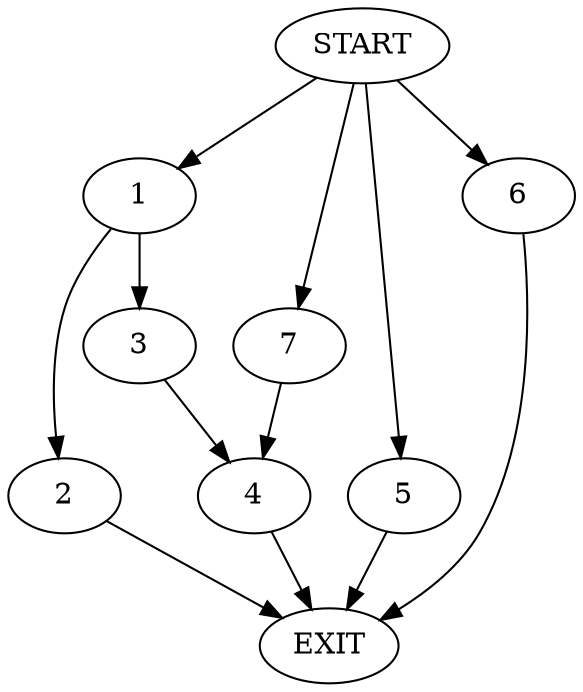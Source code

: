 digraph {
0 [label="START"]
8 [label="EXIT"]
0 -> 1
1 -> 2
1 -> 3
2 -> 8
3 -> 4
4 -> 8
0 -> 5
5 -> 8
0 -> 6
6 -> 8
0 -> 7
7 -> 4
}
